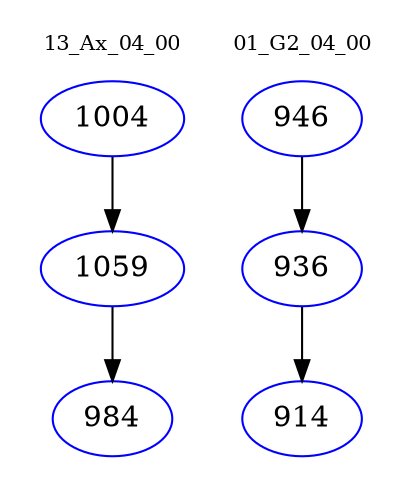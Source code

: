 digraph{
subgraph cluster_0 {
color = white
label = "13_Ax_04_00";
fontsize=10;
T0_1004 [label="1004", color="blue"]
T0_1004 -> T0_1059 [color="black"]
T0_1059 [label="1059", color="blue"]
T0_1059 -> T0_984 [color="black"]
T0_984 [label="984", color="blue"]
}
subgraph cluster_1 {
color = white
label = "01_G2_04_00";
fontsize=10;
T1_946 [label="946", color="blue"]
T1_946 -> T1_936 [color="black"]
T1_936 [label="936", color="blue"]
T1_936 -> T1_914 [color="black"]
T1_914 [label="914", color="blue"]
}
}
